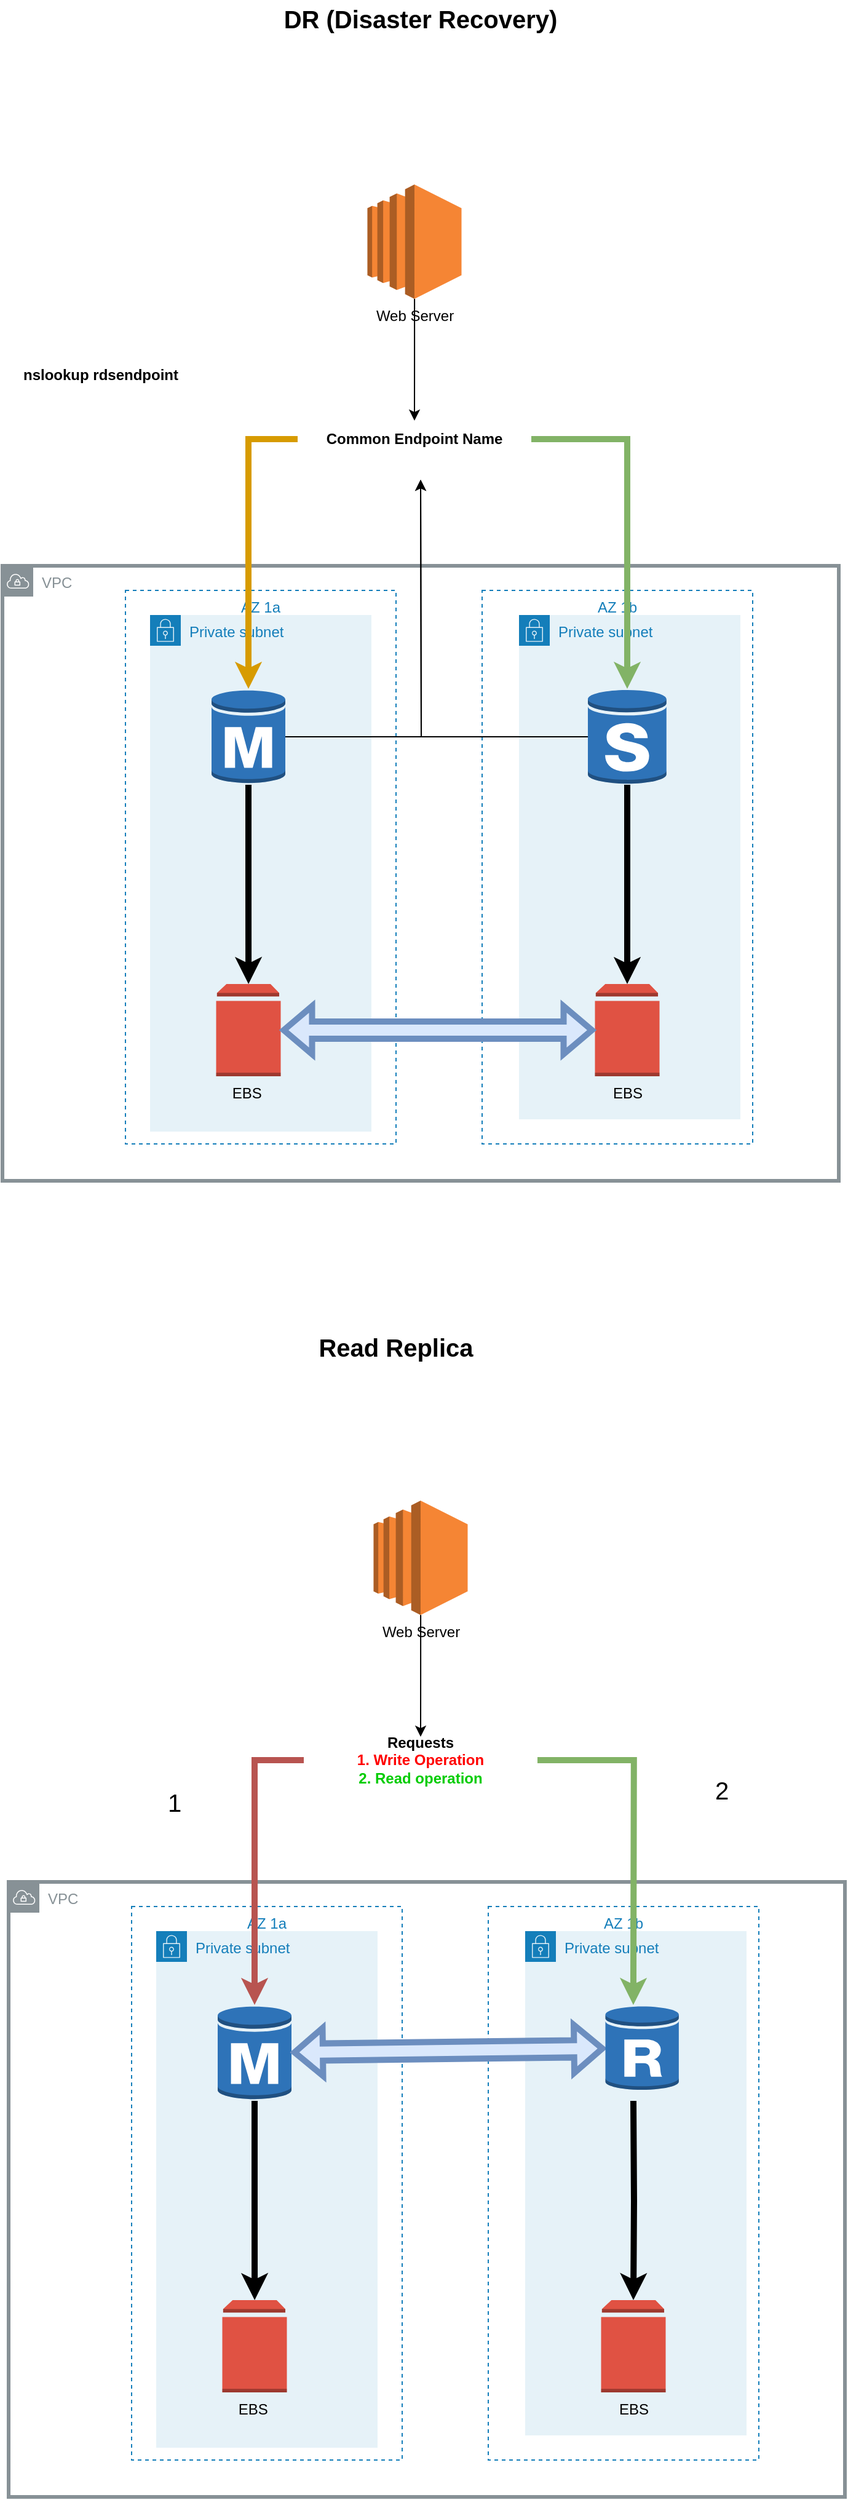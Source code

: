 <mxfile version="16.2.4" type="device"><diagram id="SYJyXjIO2RrEpTxA_9eh" name="Page-1"><mxGraphModel dx="1085" dy="1693" grid="1" gridSize="10" guides="1" tooltips="1" connect="1" arrows="1" fold="1" page="1" pageScale="1" pageWidth="850" pageHeight="1100" math="0" shadow="0"><root><mxCell id="0"/><mxCell id="1" parent="0"/><mxCell id="8x_1tmMLRdmp8f6kF9xp-5" value="AZ 1b" style="fillColor=none;strokeColor=#147EBA;dashed=1;verticalAlign=top;fontStyle=0;fontColor=#147EBA;" vertex="1" parent="1"><mxGeometry x="470" y="140" width="220" height="450" as="geometry"/></mxCell><mxCell id="8x_1tmMLRdmp8f6kF9xp-4" value="AZ 1a" style="fillColor=none;strokeColor=#147EBA;dashed=1;verticalAlign=top;fontStyle=0;fontColor=#147EBA;" vertex="1" parent="1"><mxGeometry x="180" y="140" width="220" height="450" as="geometry"/></mxCell><mxCell id="8x_1tmMLRdmp8f6kF9xp-1" value="VPC" style="sketch=0;outlineConnect=0;gradientColor=none;html=1;whiteSpace=wrap;fontSize=12;fontStyle=0;shape=mxgraph.aws4.group;grIcon=mxgraph.aws4.group_vpc;strokeColor=#879196;fillColor=none;verticalAlign=top;align=left;spacingLeft=30;fontColor=#879196;dashed=0;strokeWidth=3;" vertex="1" parent="1"><mxGeometry x="80" y="120" width="680" height="500" as="geometry"/></mxCell><mxCell id="8x_1tmMLRdmp8f6kF9xp-2" value="Private subnet" style="points=[[0,0],[0.25,0],[0.5,0],[0.75,0],[1,0],[1,0.25],[1,0.5],[1,0.75],[1,1],[0.75,1],[0.5,1],[0.25,1],[0,1],[0,0.75],[0,0.5],[0,0.25]];outlineConnect=0;gradientColor=none;html=1;whiteSpace=wrap;fontSize=12;fontStyle=0;container=1;pointerEvents=0;collapsible=0;recursiveResize=0;shape=mxgraph.aws4.group;grIcon=mxgraph.aws4.group_security_group;grStroke=0;strokeColor=#147EBA;fillColor=#E6F2F8;verticalAlign=top;align=left;spacingLeft=30;fontColor=#147EBA;dashed=0;" vertex="1" parent="1"><mxGeometry x="200" y="160" width="180" height="420" as="geometry"/></mxCell><mxCell id="8x_1tmMLRdmp8f6kF9xp-17" value="EBS&amp;nbsp;" style="outlineConnect=0;dashed=0;verticalLabelPosition=bottom;verticalAlign=top;align=center;html=1;shape=mxgraph.aws3.volume;fillColor=#E05243;gradientColor=none;strokeWidth=3;" vertex="1" parent="8x_1tmMLRdmp8f6kF9xp-2"><mxGeometry x="53.75" y="300" width="52.5" height="75" as="geometry"/></mxCell><mxCell id="8x_1tmMLRdmp8f6kF9xp-3" value="Private subnet" style="points=[[0,0],[0.25,0],[0.5,0],[0.75,0],[1,0],[1,0.25],[1,0.5],[1,0.75],[1,1],[0.75,1],[0.5,1],[0.25,1],[0,1],[0,0.75],[0,0.5],[0,0.25]];outlineConnect=0;gradientColor=none;html=1;whiteSpace=wrap;fontSize=12;fontStyle=0;container=1;pointerEvents=0;collapsible=0;recursiveResize=0;shape=mxgraph.aws4.group;grIcon=mxgraph.aws4.group_security_group;grStroke=0;strokeColor=#147EBA;fillColor=#E6F2F8;verticalAlign=top;align=left;spacingLeft=30;fontColor=#147EBA;dashed=0;" vertex="1" parent="1"><mxGeometry x="500" y="160" width="180" height="410" as="geometry"/></mxCell><mxCell id="8x_1tmMLRdmp8f6kF9xp-18" value="EBS" style="outlineConnect=0;dashed=0;verticalLabelPosition=bottom;verticalAlign=top;align=center;html=1;shape=mxgraph.aws3.volume;fillColor=#E05243;gradientColor=none;strokeWidth=3;" vertex="1" parent="8x_1tmMLRdmp8f6kF9xp-3"><mxGeometry x="61.75" y="300" width="52.5" height="75" as="geometry"/></mxCell><mxCell id="8x_1tmMLRdmp8f6kF9xp-8" style="edgeStyle=orthogonalEdgeStyle;rounded=0;orthogonalLoop=1;jettySize=auto;html=1;" edge="1" parent="1" source="8x_1tmMLRdmp8f6kF9xp-6"><mxGeometry relative="1" as="geometry"><mxPoint x="420" y="50" as="targetPoint"/></mxGeometry></mxCell><mxCell id="8x_1tmMLRdmp8f6kF9xp-21" style="edgeStyle=orthogonalEdgeStyle;rounded=0;orthogonalLoop=1;jettySize=auto;html=1;strokeWidth=5;" edge="1" parent="1" source="8x_1tmMLRdmp8f6kF9xp-6" target="8x_1tmMLRdmp8f6kF9xp-17"><mxGeometry relative="1" as="geometry"/></mxCell><mxCell id="8x_1tmMLRdmp8f6kF9xp-6" value="" style="outlineConnect=0;dashed=0;verticalLabelPosition=bottom;verticalAlign=top;align=center;html=1;shape=mxgraph.aws3.rds_db_instance;fillColor=#2E73B8;gradientColor=none;strokeWidth=3;" vertex="1" parent="1"><mxGeometry x="250" y="220" width="60" height="78" as="geometry"/></mxCell><mxCell id="8x_1tmMLRdmp8f6kF9xp-9" style="edgeStyle=orthogonalEdgeStyle;rounded=0;orthogonalLoop=1;jettySize=auto;html=1;" edge="1" parent="1" source="8x_1tmMLRdmp8f6kF9xp-7"><mxGeometry relative="1" as="geometry"><mxPoint x="420" y="50" as="targetPoint"/></mxGeometry></mxCell><mxCell id="8x_1tmMLRdmp8f6kF9xp-22" style="edgeStyle=orthogonalEdgeStyle;rounded=0;orthogonalLoop=1;jettySize=auto;html=1;entryX=0.5;entryY=0;entryDx=0;entryDy=0;entryPerimeter=0;strokeWidth=5;" edge="1" parent="1" source="8x_1tmMLRdmp8f6kF9xp-7" target="8x_1tmMLRdmp8f6kF9xp-18"><mxGeometry relative="1" as="geometry"/></mxCell><mxCell id="8x_1tmMLRdmp8f6kF9xp-7" value="" style="outlineConnect=0;dashed=0;verticalLabelPosition=bottom;verticalAlign=top;align=center;html=1;shape=mxgraph.aws3.rds_db_instance_standby_multi_az;fillColor=#2E73B8;gradientColor=none;strokeWidth=3;" vertex="1" parent="1"><mxGeometry x="556" y="220" width="64" height="78" as="geometry"/></mxCell><mxCell id="8x_1tmMLRdmp8f6kF9xp-15" style="edgeStyle=orthogonalEdgeStyle;rounded=0;orthogonalLoop=1;jettySize=auto;html=1;fillColor=#ffe6cc;strokeColor=#d79b00;strokeWidth=5;" edge="1" parent="1" source="8x_1tmMLRdmp8f6kF9xp-10" target="8x_1tmMLRdmp8f6kF9xp-6"><mxGeometry relative="1" as="geometry"/></mxCell><mxCell id="8x_1tmMLRdmp8f6kF9xp-16" style="edgeStyle=orthogonalEdgeStyle;rounded=0;orthogonalLoop=1;jettySize=auto;html=1;strokeWidth=5;fillColor=#d5e8d4;strokeColor=#82b366;" edge="1" parent="1" source="8x_1tmMLRdmp8f6kF9xp-10" target="8x_1tmMLRdmp8f6kF9xp-7"><mxGeometry relative="1" as="geometry"/></mxCell><mxCell id="8x_1tmMLRdmp8f6kF9xp-10" value="&lt;b&gt;Common Endpoint Name&lt;/b&gt;" style="text;html=1;strokeColor=none;fillColor=none;align=center;verticalAlign=middle;whiteSpace=wrap;rounded=0;" vertex="1" parent="1"><mxGeometry x="320" y="2" width="190" height="30" as="geometry"/></mxCell><mxCell id="8x_1tmMLRdmp8f6kF9xp-14" style="edgeStyle=orthogonalEdgeStyle;rounded=0;orthogonalLoop=1;jettySize=auto;html=1;entryX=0.5;entryY=0;entryDx=0;entryDy=0;" edge="1" parent="1" source="8x_1tmMLRdmp8f6kF9xp-11" target="8x_1tmMLRdmp8f6kF9xp-10"><mxGeometry relative="1" as="geometry"/></mxCell><mxCell id="8x_1tmMLRdmp8f6kF9xp-11" value="Web Server" style="outlineConnect=0;dashed=0;verticalLabelPosition=bottom;verticalAlign=top;align=center;html=1;shape=mxgraph.aws3.ec2;fillColor=#F58534;gradientColor=none;strokeWidth=3;" vertex="1" parent="1"><mxGeometry x="376.75" y="-190" width="76.5" height="93" as="geometry"/></mxCell><mxCell id="8x_1tmMLRdmp8f6kF9xp-20" value="" style="shape=flexArrow;endArrow=classic;startArrow=classic;html=1;rounded=0;strokeWidth=5;entryX=0;entryY=0.5;entryDx=0;entryDy=0;entryPerimeter=0;exitX=1;exitY=0.5;exitDx=0;exitDy=0;exitPerimeter=0;fillColor=#dae8fc;strokeColor=#6c8ebf;" edge="1" parent="1" source="8x_1tmMLRdmp8f6kF9xp-17" target="8x_1tmMLRdmp8f6kF9xp-18"><mxGeometry width="100" height="100" relative="1" as="geometry"><mxPoint x="370" y="580" as="sourcePoint"/><mxPoint x="470" y="480" as="targetPoint"/></mxGeometry></mxCell><mxCell id="8x_1tmMLRdmp8f6kF9xp-23" value="&lt;b&gt;nslookup rdsendpoint&lt;/b&gt;" style="text;html=1;strokeColor=none;fillColor=none;align=center;verticalAlign=middle;whiteSpace=wrap;rounded=0;" vertex="1" parent="1"><mxGeometry x="80" y="-50" width="160" height="30" as="geometry"/></mxCell><mxCell id="8x_1tmMLRdmp8f6kF9xp-24" value="AZ 1b" style="fillColor=none;strokeColor=#147EBA;dashed=1;verticalAlign=top;fontStyle=0;fontColor=#147EBA;" vertex="1" parent="1"><mxGeometry x="475" y="1210" width="220" height="450" as="geometry"/></mxCell><mxCell id="8x_1tmMLRdmp8f6kF9xp-25" value="AZ 1a" style="fillColor=none;strokeColor=#147EBA;dashed=1;verticalAlign=top;fontStyle=0;fontColor=#147EBA;" vertex="1" parent="1"><mxGeometry x="185" y="1210" width="220" height="450" as="geometry"/></mxCell><mxCell id="8x_1tmMLRdmp8f6kF9xp-26" value="VPC" style="sketch=0;outlineConnect=0;gradientColor=none;html=1;whiteSpace=wrap;fontSize=12;fontStyle=0;shape=mxgraph.aws4.group;grIcon=mxgraph.aws4.group_vpc;strokeColor=#879196;fillColor=none;verticalAlign=top;align=left;spacingLeft=30;fontColor=#879196;dashed=0;strokeWidth=3;" vertex="1" parent="1"><mxGeometry x="85" y="1190" width="680" height="500" as="geometry"/></mxCell><mxCell id="8x_1tmMLRdmp8f6kF9xp-27" value="Private subnet" style="points=[[0,0],[0.25,0],[0.5,0],[0.75,0],[1,0],[1,0.25],[1,0.5],[1,0.75],[1,1],[0.75,1],[0.5,1],[0.25,1],[0,1],[0,0.75],[0,0.5],[0,0.25]];outlineConnect=0;gradientColor=none;html=1;whiteSpace=wrap;fontSize=12;fontStyle=0;container=1;pointerEvents=0;collapsible=0;recursiveResize=0;shape=mxgraph.aws4.group;grIcon=mxgraph.aws4.group_security_group;grStroke=0;strokeColor=#147EBA;fillColor=#E6F2F8;verticalAlign=top;align=left;spacingLeft=30;fontColor=#147EBA;dashed=0;" vertex="1" parent="1"><mxGeometry x="205" y="1230" width="180" height="420" as="geometry"/></mxCell><mxCell id="8x_1tmMLRdmp8f6kF9xp-28" value="EBS&amp;nbsp;" style="outlineConnect=0;dashed=0;verticalLabelPosition=bottom;verticalAlign=top;align=center;html=1;shape=mxgraph.aws3.volume;fillColor=#E05243;gradientColor=none;strokeWidth=3;" vertex="1" parent="8x_1tmMLRdmp8f6kF9xp-27"><mxGeometry x="53.75" y="300" width="52.5" height="75" as="geometry"/></mxCell><mxCell id="8x_1tmMLRdmp8f6kF9xp-29" value="Private subnet" style="points=[[0,0],[0.25,0],[0.5,0],[0.75,0],[1,0],[1,0.25],[1,0.5],[1,0.75],[1,1],[0.75,1],[0.5,1],[0.25,1],[0,1],[0,0.75],[0,0.5],[0,0.25]];outlineConnect=0;gradientColor=none;html=1;whiteSpace=wrap;fontSize=12;fontStyle=0;container=1;pointerEvents=0;collapsible=0;recursiveResize=0;shape=mxgraph.aws4.group;grIcon=mxgraph.aws4.group_security_group;grStroke=0;strokeColor=#147EBA;fillColor=#E6F2F8;verticalAlign=top;align=left;spacingLeft=30;fontColor=#147EBA;dashed=0;" vertex="1" parent="1"><mxGeometry x="505" y="1230" width="180" height="410" as="geometry"/></mxCell><mxCell id="8x_1tmMLRdmp8f6kF9xp-30" value="EBS" style="outlineConnect=0;dashed=0;verticalLabelPosition=bottom;verticalAlign=top;align=center;html=1;shape=mxgraph.aws3.volume;fillColor=#E05243;gradientColor=none;strokeWidth=3;" vertex="1" parent="8x_1tmMLRdmp8f6kF9xp-29"><mxGeometry x="61.75" y="300" width="52.5" height="75" as="geometry"/></mxCell><mxCell id="8x_1tmMLRdmp8f6kF9xp-32" style="edgeStyle=orthogonalEdgeStyle;rounded=0;orthogonalLoop=1;jettySize=auto;html=1;strokeWidth=5;" edge="1" parent="1" source="8x_1tmMLRdmp8f6kF9xp-33" target="8x_1tmMLRdmp8f6kF9xp-28"><mxGeometry relative="1" as="geometry"/></mxCell><mxCell id="8x_1tmMLRdmp8f6kF9xp-33" value="" style="outlineConnect=0;dashed=0;verticalLabelPosition=bottom;verticalAlign=top;align=center;html=1;shape=mxgraph.aws3.rds_db_instance;fillColor=#2E73B8;gradientColor=none;strokeWidth=3;" vertex="1" parent="1"><mxGeometry x="255" y="1290" width="60" height="78" as="geometry"/></mxCell><mxCell id="8x_1tmMLRdmp8f6kF9xp-35" style="edgeStyle=orthogonalEdgeStyle;rounded=0;orthogonalLoop=1;jettySize=auto;html=1;entryX=0.5;entryY=0;entryDx=0;entryDy=0;entryPerimeter=0;strokeWidth=5;" edge="1" parent="1" target="8x_1tmMLRdmp8f6kF9xp-30"><mxGeometry relative="1" as="geometry"><mxPoint x="593" y="1368.0" as="sourcePoint"/></mxGeometry></mxCell><mxCell id="8x_1tmMLRdmp8f6kF9xp-37" style="edgeStyle=orthogonalEdgeStyle;rounded=0;orthogonalLoop=1;jettySize=auto;html=1;fillColor=#f8cecc;strokeColor=#b85450;strokeWidth=5;" edge="1" parent="1" source="8x_1tmMLRdmp8f6kF9xp-39" target="8x_1tmMLRdmp8f6kF9xp-33"><mxGeometry relative="1" as="geometry"/></mxCell><mxCell id="8x_1tmMLRdmp8f6kF9xp-38" style="edgeStyle=orthogonalEdgeStyle;rounded=0;orthogonalLoop=1;jettySize=auto;html=1;strokeWidth=5;fillColor=#d5e8d4;strokeColor=#82b366;" edge="1" parent="1" source="8x_1tmMLRdmp8f6kF9xp-39"><mxGeometry relative="1" as="geometry"><mxPoint x="592.947" y="1290" as="targetPoint"/></mxGeometry></mxCell><mxCell id="8x_1tmMLRdmp8f6kF9xp-39" value="&lt;b&gt;Requests&lt;br&gt;&lt;font color=&quot;#ff0000&quot;&gt;1. Write Operation&lt;br&gt;&lt;/font&gt;&lt;font color=&quot;#00cc00&quot;&gt;2. Read operation&lt;/font&gt;&lt;br&gt;&lt;/b&gt;" style="text;html=1;strokeColor=none;fillColor=none;align=center;verticalAlign=middle;whiteSpace=wrap;rounded=0;" vertex="1" parent="1"><mxGeometry x="325" y="1072" width="190" height="38" as="geometry"/></mxCell><mxCell id="8x_1tmMLRdmp8f6kF9xp-40" style="edgeStyle=orthogonalEdgeStyle;rounded=0;orthogonalLoop=1;jettySize=auto;html=1;entryX=0.5;entryY=0;entryDx=0;entryDy=0;" edge="1" parent="1" source="8x_1tmMLRdmp8f6kF9xp-41" target="8x_1tmMLRdmp8f6kF9xp-39"><mxGeometry relative="1" as="geometry"/></mxCell><mxCell id="8x_1tmMLRdmp8f6kF9xp-41" value="Web Server" style="outlineConnect=0;dashed=0;verticalLabelPosition=bottom;verticalAlign=top;align=center;html=1;shape=mxgraph.aws3.ec2;fillColor=#F58534;gradientColor=none;strokeWidth=3;" vertex="1" parent="1"><mxGeometry x="381.75" y="880" width="76.5" height="93" as="geometry"/></mxCell><mxCell id="8x_1tmMLRdmp8f6kF9xp-42" value="" style="shape=flexArrow;endArrow=classic;startArrow=classic;html=1;rounded=0;strokeWidth=5;fillColor=#dae8fc;strokeColor=#6c8ebf;" edge="1" parent="1" source="8x_1tmMLRdmp8f6kF9xp-33" target="8x_1tmMLRdmp8f6kF9xp-44"><mxGeometry width="100" height="100" relative="1" as="geometry"><mxPoint x="375" y="1650" as="sourcePoint"/><mxPoint x="475" y="1550" as="targetPoint"/></mxGeometry></mxCell><mxCell id="8x_1tmMLRdmp8f6kF9xp-44" value="" style="outlineConnect=0;dashed=0;verticalLabelPosition=bottom;verticalAlign=top;align=center;html=1;shape=mxgraph.aws3.rds_db_instance_read_replica;fillColor=#2E73B8;gradientColor=none;strokeWidth=3;" vertex="1" parent="1"><mxGeometry x="570.25" y="1290" width="59.75" height="70" as="geometry"/></mxCell><mxCell id="8x_1tmMLRdmp8f6kF9xp-45" value="&lt;font style=&quot;font-size: 20px&quot; color=&quot;#000000&quot;&gt;1&lt;/font&gt;" style="text;html=1;strokeColor=none;fillColor=none;align=center;verticalAlign=middle;whiteSpace=wrap;rounded=0;fontColor=#00CC00;" vertex="1" parent="1"><mxGeometry x="190" y="1110" width="60" height="30" as="geometry"/></mxCell><mxCell id="8x_1tmMLRdmp8f6kF9xp-46" value="&lt;font style=&quot;font-size: 20px&quot; color=&quot;#000000&quot;&gt;2&lt;/font&gt;" style="text;html=1;strokeColor=none;fillColor=none;align=center;verticalAlign=middle;whiteSpace=wrap;rounded=0;fontColor=#00CC00;" vertex="1" parent="1"><mxGeometry x="635" y="1100" width="60" height="30" as="geometry"/></mxCell><mxCell id="8x_1tmMLRdmp8f6kF9xp-47" value="&lt;b&gt;Read Replica&lt;/b&gt;" style="text;html=1;strokeColor=none;fillColor=none;align=center;verticalAlign=middle;whiteSpace=wrap;rounded=0;fontSize=20;fontColor=#000000;" vertex="1" parent="1"><mxGeometry x="270" y="740" width="260" height="30" as="geometry"/></mxCell><mxCell id="8x_1tmMLRdmp8f6kF9xp-48" value="&lt;b&gt;DR (Disaster Recovery)&lt;/b&gt;" style="text;html=1;strokeColor=none;fillColor=none;align=center;verticalAlign=middle;whiteSpace=wrap;rounded=0;fontSize=20;fontColor=#000000;" vertex="1" parent="1"><mxGeometry x="228" y="-340" width="384" height="30" as="geometry"/></mxCell></root></mxGraphModel></diagram></mxfile>
